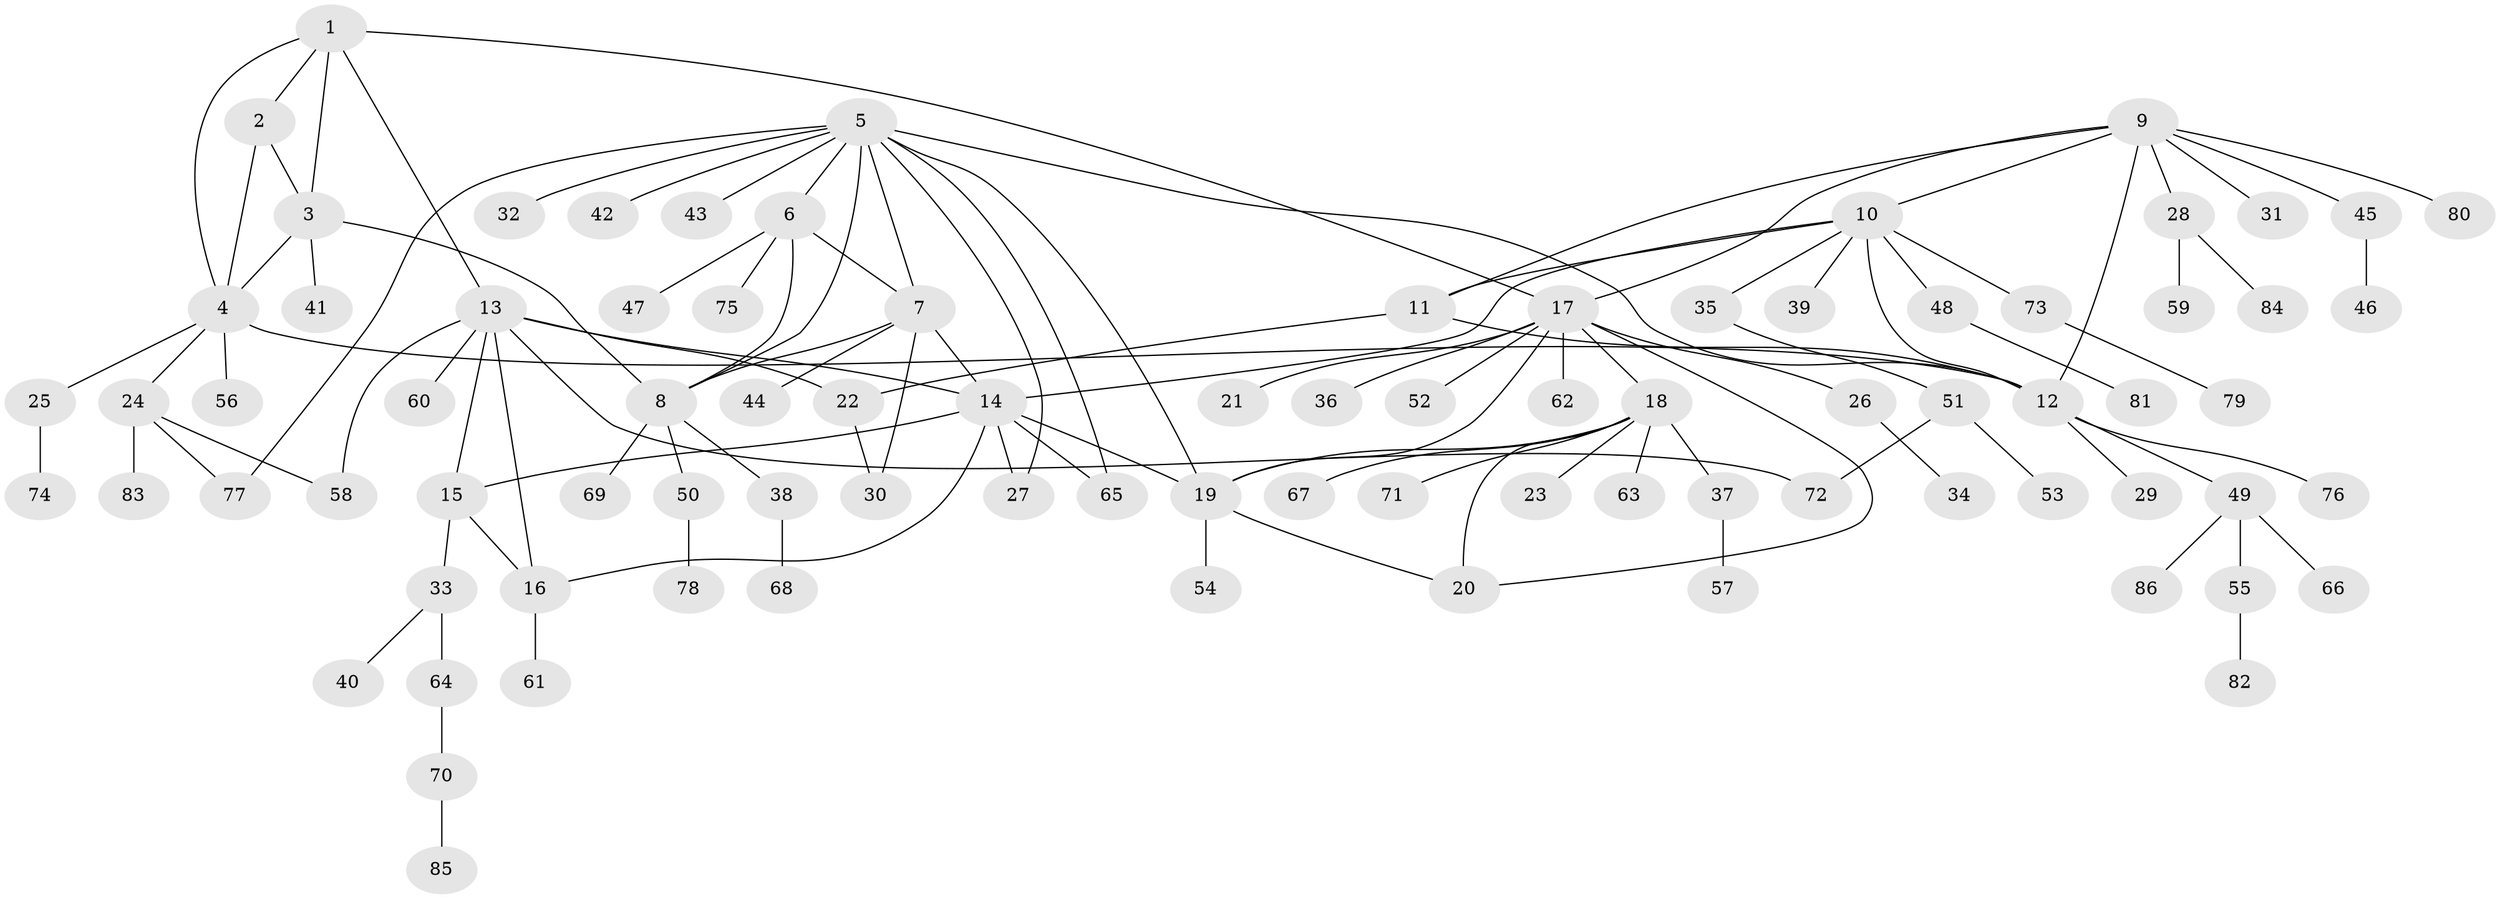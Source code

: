 // coarse degree distribution, {3: 0.12, 4: 0.04, 1: 0.72, 7: 0.04, 14: 0.04, 2: 0.04}
// Generated by graph-tools (version 1.1) at 2025/57/03/04/25 21:57:45]
// undirected, 86 vertices, 113 edges
graph export_dot {
graph [start="1"]
  node [color=gray90,style=filled];
  1;
  2;
  3;
  4;
  5;
  6;
  7;
  8;
  9;
  10;
  11;
  12;
  13;
  14;
  15;
  16;
  17;
  18;
  19;
  20;
  21;
  22;
  23;
  24;
  25;
  26;
  27;
  28;
  29;
  30;
  31;
  32;
  33;
  34;
  35;
  36;
  37;
  38;
  39;
  40;
  41;
  42;
  43;
  44;
  45;
  46;
  47;
  48;
  49;
  50;
  51;
  52;
  53;
  54;
  55;
  56;
  57;
  58;
  59;
  60;
  61;
  62;
  63;
  64;
  65;
  66;
  67;
  68;
  69;
  70;
  71;
  72;
  73;
  74;
  75;
  76;
  77;
  78;
  79;
  80;
  81;
  82;
  83;
  84;
  85;
  86;
  1 -- 2;
  1 -- 3;
  1 -- 4;
  1 -- 13;
  1 -- 17;
  2 -- 3;
  2 -- 4;
  3 -- 4;
  3 -- 8;
  3 -- 41;
  4 -- 12;
  4 -- 24;
  4 -- 25;
  4 -- 56;
  5 -- 6;
  5 -- 7;
  5 -- 8;
  5 -- 12;
  5 -- 19;
  5 -- 27;
  5 -- 32;
  5 -- 42;
  5 -- 43;
  5 -- 65;
  5 -- 77;
  6 -- 7;
  6 -- 8;
  6 -- 47;
  6 -- 75;
  7 -- 8;
  7 -- 14;
  7 -- 30;
  7 -- 44;
  8 -- 38;
  8 -- 50;
  8 -- 69;
  9 -- 10;
  9 -- 11;
  9 -- 12;
  9 -- 17;
  9 -- 28;
  9 -- 31;
  9 -- 45;
  9 -- 80;
  10 -- 11;
  10 -- 12;
  10 -- 14;
  10 -- 35;
  10 -- 39;
  10 -- 48;
  10 -- 73;
  11 -- 12;
  11 -- 22;
  12 -- 29;
  12 -- 49;
  12 -- 76;
  13 -- 14;
  13 -- 15;
  13 -- 16;
  13 -- 22;
  13 -- 58;
  13 -- 60;
  13 -- 72;
  14 -- 15;
  14 -- 16;
  14 -- 19;
  14 -- 27;
  14 -- 65;
  15 -- 16;
  15 -- 33;
  16 -- 61;
  17 -- 18;
  17 -- 19;
  17 -- 20;
  17 -- 21;
  17 -- 26;
  17 -- 36;
  17 -- 52;
  17 -- 62;
  18 -- 19;
  18 -- 20;
  18 -- 23;
  18 -- 37;
  18 -- 63;
  18 -- 67;
  18 -- 71;
  19 -- 20;
  19 -- 54;
  22 -- 30;
  24 -- 58;
  24 -- 77;
  24 -- 83;
  25 -- 74;
  26 -- 34;
  28 -- 59;
  28 -- 84;
  33 -- 40;
  33 -- 64;
  35 -- 51;
  37 -- 57;
  38 -- 68;
  45 -- 46;
  48 -- 81;
  49 -- 55;
  49 -- 66;
  49 -- 86;
  50 -- 78;
  51 -- 53;
  51 -- 72;
  55 -- 82;
  64 -- 70;
  70 -- 85;
  73 -- 79;
}
